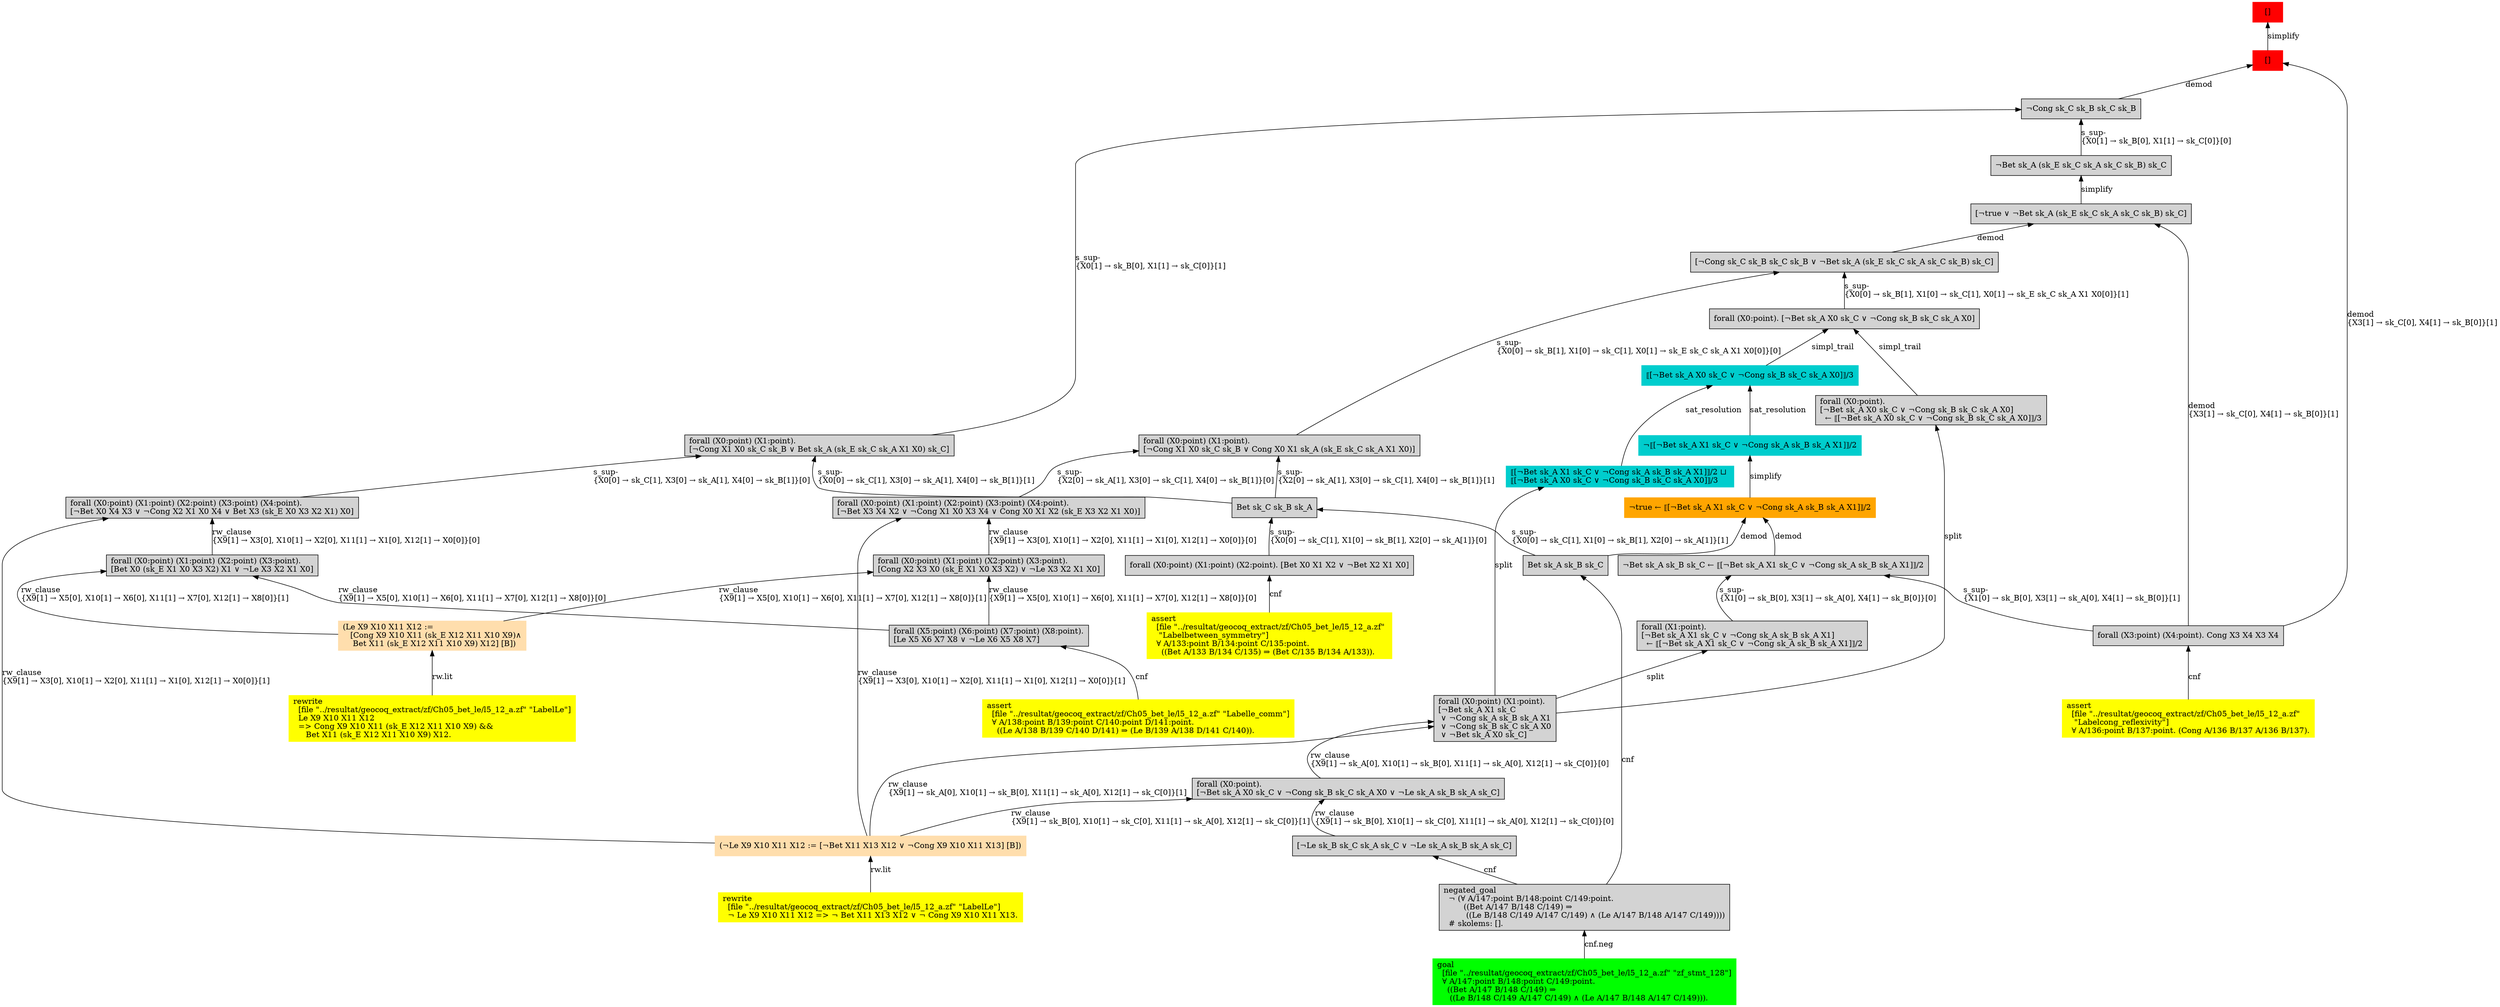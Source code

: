 digraph "unsat_graph" {
  vertex_0 [color=red, label="[]", shape=box, style=filled];
  vertex_0 -> vertex_1 [label="simplify", dir="back"];
  vertex_1 [color=red, label="[]", shape=box, style=filled];
  vertex_1 -> vertex_2 [label="demod\l\{X3[1] → sk_C[0], X4[1] → sk_B[0]\}[1]\l", dir="back"];
  vertex_2 [shape=box, label="forall (X3:point) (X4:point). Cong X3 X4 X3 X4\l", style=filled];
  vertex_2 -> vertex_3 [label="cnf", dir="back"];
  vertex_3 [color=yellow, shape=box, label="assert\l  [file \"../resultat/geocoq_extract/zf/Ch05_bet_le/l5_12_a.zf\" \l   \"Labelcong_reflexivity\"]\l  ∀ A/136:point B/137:point. (Cong A/136 B/137 A/136 B/137).\l", style=filled];
  vertex_1 -> vertex_4 [label="demod", dir="back"];
  vertex_4 [shape=box, label="¬Cong sk_C sk_B sk_C sk_B\l", style=filled];
  vertex_4 -> vertex_5 [label="s_sup-\l\{X0[1] → sk_B[0], X1[1] → sk_C[0]\}[0]\l", dir="back"];
  vertex_5 [shape=box, label="¬Bet sk_A (sk_E sk_C sk_A sk_C sk_B) sk_C\l", style=filled];
  vertex_5 -> vertex_6 [label="simplify", dir="back"];
  vertex_6 [shape=box, label="[¬true ∨ ¬Bet sk_A (sk_E sk_C sk_A sk_C sk_B) sk_C]\l", style=filled];
  vertex_6 -> vertex_2 [label="demod\l\{X3[1] → sk_C[0], X4[1] → sk_B[0]\}[1]\l", dir="back"];
  vertex_6 -> vertex_7 [label="demod", dir="back"];
  vertex_7 [shape=box, label="[¬Cong sk_C sk_B sk_C sk_B ∨ ¬Bet sk_A (sk_E sk_C sk_A sk_C sk_B) sk_C]\l", style=filled];
  vertex_7 -> vertex_8 [label="s_sup-\l\{X0[0] → sk_B[1], X1[0] → sk_C[1], X0[1] → sk_E sk_C sk_A X1 X0[0]\}[1]\l", dir="back"];
  vertex_8 [shape=box, label="forall (X0:point). [¬Bet sk_A X0 sk_C ∨ ¬Cong sk_B sk_C sk_A X0]\l", style=filled];
  vertex_8 -> vertex_9 [label="simpl_trail", dir="back"];
  vertex_9 [color=cyan3, shape=box, label="⟦[¬Bet sk_A X0 sk_C ∨ ¬Cong sk_B sk_C sk_A X0]⟧/3\l", style=filled];
  vertex_9 -> vertex_10 [label="sat_resolution", dir="back"];
  vertex_10 [color=cyan3, shape=box, label="¬⟦[¬Bet sk_A X1 sk_C ∨ ¬Cong sk_A sk_B sk_A X1]⟧/2\l", style=filled];
  vertex_10 -> vertex_11 [label="simplify", dir="back"];
  vertex_11 [color=orange, shape=box, label="¬true ← ⟦[¬Bet sk_A X1 sk_C ∨ ¬Cong sk_A sk_B sk_A X1]⟧/2\l", style=filled];
  vertex_11 -> vertex_12 [label="demod", dir="back"];
  vertex_12 [shape=box, label="Bet sk_A sk_B sk_C\l", style=filled];
  vertex_12 -> vertex_13 [label="cnf", dir="back"];
  vertex_13 [shape=box, label="negated_goal\l  ¬ (∀ A/147:point B/148:point C/149:point.\l        ((Bet A/147 B/148 C/149) ⇒\l         ((Le B/148 C/149 A/147 C/149) ∧ (Le A/147 B/148 A/147 C/149))))\l  # skolems: [].\l", style=filled];
  vertex_13 -> vertex_14 [label="cnf.neg", dir="back"];
  vertex_14 [color=green, shape=box, label="goal\l  [file \"../resultat/geocoq_extract/zf/Ch05_bet_le/l5_12_a.zf\" \"zf_stmt_128\"]\l  ∀ A/147:point B/148:point C/149:point.\l    ((Bet A/147 B/148 C/149) ⇒\l     ((Le B/148 C/149 A/147 C/149) ∧ (Le A/147 B/148 A/147 C/149))).\l", style=filled];
  vertex_11 -> vertex_15 [label="demod", dir="back"];
  vertex_15 [shape=box, label="¬Bet sk_A sk_B sk_C ← ⟦[¬Bet sk_A X1 sk_C ∨ ¬Cong sk_A sk_B sk_A X1]⟧/2\l", style=filled];
  vertex_15 -> vertex_16 [label="s_sup-\l\{X1[0] → sk_B[0], X3[1] → sk_A[0], X4[1] → sk_B[0]\}[0]\l", dir="back"];
  vertex_16 [shape=box, label="forall (X1:point).\l[¬Bet sk_A X1 sk_C ∨ ¬Cong sk_A sk_B sk_A X1]\l  ← ⟦[¬Bet sk_A X1 sk_C ∨ ¬Cong sk_A sk_B sk_A X1]⟧/2\l", style=filled];
  vertex_16 -> vertex_17 [label="split", dir="back"];
  vertex_17 [shape=box, label="forall (X0:point) (X1:point).\l[¬Bet sk_A X1 sk_C\l ∨ ¬Cong sk_A sk_B sk_A X1\l ∨ ¬Cong sk_B sk_C sk_A X0\l ∨ ¬Bet sk_A X0 sk_C]\l", style=filled];
  vertex_17 -> vertex_18 [label="rw_clause\l\{X9[1] → sk_A[0], X10[1] → sk_B[0], X11[1] → sk_A[0], X12[1] → sk_C[0]\}[1]\l", dir="back"];
  vertex_18 [color=navajowhite, shape=box, label="(¬Le X9 X10 X11 X12 := [¬Bet X11 X13 X12 ∨ ¬Cong X9 X10 X11 X13] [B])\l", style=filled];
  vertex_18 -> vertex_19 [label="rw.lit", dir="back"];
  vertex_19 [color=yellow, shape=box, label="rewrite\l  [file \"../resultat/geocoq_extract/zf/Ch05_bet_le/l5_12_a.zf\" \"LabelLe\"]\l  ¬ Le X9 X10 X11 X12 =\> ¬ Bet X11 X13 X12 ∨ ¬ Cong X9 X10 X11 X13.\l", style=filled];
  vertex_17 -> vertex_20 [label="rw_clause\l\{X9[1] → sk_A[0], X10[1] → sk_B[0], X11[1] → sk_A[0], X12[1] → sk_C[0]\}[0]\l", dir="back"];
  vertex_20 [shape=box, label="forall (X0:point).\l[¬Bet sk_A X0 sk_C ∨ ¬Cong sk_B sk_C sk_A X0 ∨ ¬Le sk_A sk_B sk_A sk_C]\l", style=filled];
  vertex_20 -> vertex_18 [label="rw_clause\l\{X9[1] → sk_B[0], X10[1] → sk_C[0], X11[1] → sk_A[0], X12[1] → sk_C[0]\}[1]\l", dir="back"];
  vertex_20 -> vertex_21 [label="rw_clause\l\{X9[1] → sk_B[0], X10[1] → sk_C[0], X11[1] → sk_A[0], X12[1] → sk_C[0]\}[0]\l", dir="back"];
  vertex_21 [shape=box, label="[¬Le sk_B sk_C sk_A sk_C ∨ ¬Le sk_A sk_B sk_A sk_C]\l", style=filled];
  vertex_21 -> vertex_13 [label="cnf", dir="back"];
  vertex_15 -> vertex_2 [label="s_sup-\l\{X1[0] → sk_B[0], X3[1] → sk_A[0], X4[1] → sk_B[0]\}[1]\l", dir="back"];
  vertex_9 -> vertex_22 [label="sat_resolution", dir="back"];
  vertex_22 [color=cyan3, shape=box, label="⟦[¬Bet sk_A X1 sk_C ∨ ¬Cong sk_A sk_B sk_A X1]⟧/2 ⊔ \l⟦[¬Bet sk_A X0 sk_C ∨ ¬Cong sk_B sk_C sk_A X0]⟧/3\l", style=filled];
  vertex_22 -> vertex_17 [label="split", dir="back"];
  vertex_8 -> vertex_23 [label="simpl_trail", dir="back"];
  vertex_23 [shape=box, label="forall (X0:point).\l[¬Bet sk_A X0 sk_C ∨ ¬Cong sk_B sk_C sk_A X0]\l  ← ⟦[¬Bet sk_A X0 sk_C ∨ ¬Cong sk_B sk_C sk_A X0]⟧/3\l", style=filled];
  vertex_23 -> vertex_17 [label="split", dir="back"];
  vertex_7 -> vertex_24 [label="s_sup-\l\{X0[0] → sk_B[1], X1[0] → sk_C[1], X0[1] → sk_E sk_C sk_A X1 X0[0]\}[0]\l", dir="back"];
  vertex_24 [shape=box, label="forall (X0:point) (X1:point).\l[¬Cong X1 X0 sk_C sk_B ∨ Cong X0 X1 sk_A (sk_E sk_C sk_A X1 X0)]\l", style=filled];
  vertex_24 -> vertex_25 [label="s_sup-\l\{X2[0] → sk_A[1], X3[0] → sk_C[1], X4[0] → sk_B[1]\}[0]\l", dir="back"];
  vertex_25 [shape=box, label="forall (X0:point) (X1:point) (X2:point) (X3:point) (X4:point).\l[¬Bet X3 X4 X2 ∨ ¬Cong X1 X0 X3 X4 ∨ Cong X0 X1 X2 (sk_E X3 X2 X1 X0)]\l", style=filled];
  vertex_25 -> vertex_18 [label="rw_clause\l\{X9[1] → X3[0], X10[1] → X2[0], X11[1] → X1[0], X12[1] → X0[0]\}[1]\l", dir="back"];
  vertex_25 -> vertex_26 [label="rw_clause\l\{X9[1] → X3[0], X10[1] → X2[0], X11[1] → X1[0], X12[1] → X0[0]\}[0]\l", dir="back"];
  vertex_26 [shape=box, label="forall (X0:point) (X1:point) (X2:point) (X3:point).\l[Cong X2 X3 X0 (sk_E X1 X0 X3 X2) ∨ ¬Le X3 X2 X1 X0]\l", style=filled];
  vertex_26 -> vertex_27 [label="rw_clause\l\{X9[1] → X5[0], X10[1] → X6[0], X11[1] → X7[0], X12[1] → X8[0]\}[1]\l", dir="back"];
  vertex_27 [color=navajowhite, shape=box, label="(Le X9 X10 X11 X12 :=\l   [Cong X9 X10 X11 (sk_E X12 X11 X10 X9)∧\l    Bet X11 (sk_E X12 X11 X10 X9) X12] [B])\l", style=filled];
  vertex_27 -> vertex_28 [label="rw.lit", dir="back"];
  vertex_28 [color=yellow, shape=box, label="rewrite\l  [file \"../resultat/geocoq_extract/zf/Ch05_bet_le/l5_12_a.zf\" \"LabelLe\"]\l  Le X9 X10 X11 X12\l  =\> Cong X9 X10 X11 (sk_E X12 X11 X10 X9) && \l     Bet X11 (sk_E X12 X11 X10 X9) X12.\l", style=filled];
  vertex_26 -> vertex_29 [label="rw_clause\l\{X9[1] → X5[0], X10[1] → X6[0], X11[1] → X7[0], X12[1] → X8[0]\}[0]\l", dir="back"];
  vertex_29 [shape=box, label="forall (X5:point) (X6:point) (X7:point) (X8:point).\l[Le X5 X6 X7 X8 ∨ ¬Le X6 X5 X8 X7]\l", style=filled];
  vertex_29 -> vertex_30 [label="cnf", dir="back"];
  vertex_30 [color=yellow, shape=box, label="assert\l  [file \"../resultat/geocoq_extract/zf/Ch05_bet_le/l5_12_a.zf\" \"Labelle_comm\"]\l  ∀ A/138:point B/139:point C/140:point D/141:point.\l    ((Le A/138 B/139 C/140 D/141) ⇒ (Le B/139 A/138 D/141 C/140)).\l", style=filled];
  vertex_24 -> vertex_31 [label="s_sup-\l\{X2[0] → sk_A[1], X3[0] → sk_C[1], X4[0] → sk_B[1]\}[1]\l", dir="back"];
  vertex_31 [shape=box, label="Bet sk_C sk_B sk_A\l", style=filled];
  vertex_31 -> vertex_32 [label="s_sup-\l\{X0[0] → sk_C[1], X1[0] → sk_B[1], X2[0] → sk_A[1]\}[0]\l", dir="back"];
  vertex_32 [shape=box, label="forall (X0:point) (X1:point) (X2:point). [Bet X0 X1 X2 ∨ ¬Bet X2 X1 X0]\l", style=filled];
  vertex_32 -> vertex_33 [label="cnf", dir="back"];
  vertex_33 [color=yellow, shape=box, label="assert\l  [file \"../resultat/geocoq_extract/zf/Ch05_bet_le/l5_12_a.zf\" \l   \"Labelbetween_symmetry\"]\l  ∀ A/133:point B/134:point C/135:point.\l    ((Bet A/133 B/134 C/135) ⇒ (Bet C/135 B/134 A/133)).\l", style=filled];
  vertex_31 -> vertex_12 [label="s_sup-\l\{X0[0] → sk_C[1], X1[0] → sk_B[1], X2[0] → sk_A[1]\}[1]\l", dir="back"];
  vertex_4 -> vertex_34 [label="s_sup-\l\{X0[1] → sk_B[0], X1[1] → sk_C[0]\}[1]\l", dir="back"];
  vertex_34 [shape=box, label="forall (X0:point) (X1:point).\l[¬Cong X1 X0 sk_C sk_B ∨ Bet sk_A (sk_E sk_C sk_A X1 X0) sk_C]\l", style=filled];
  vertex_34 -> vertex_35 [label="s_sup-\l\{X0[0] → sk_C[1], X3[0] → sk_A[1], X4[0] → sk_B[1]\}[0]\l", dir="back"];
  vertex_35 [shape=box, label="forall (X0:point) (X1:point) (X2:point) (X3:point) (X4:point).\l[¬Bet X0 X4 X3 ∨ ¬Cong X2 X1 X0 X4 ∨ Bet X3 (sk_E X0 X3 X2 X1) X0]\l", style=filled];
  vertex_35 -> vertex_18 [label="rw_clause\l\{X9[1] → X3[0], X10[1] → X2[0], X11[1] → X1[0], X12[1] → X0[0]\}[1]\l", dir="back"];
  vertex_35 -> vertex_36 [label="rw_clause\l\{X9[1] → X3[0], X10[1] → X2[0], X11[1] → X1[0], X12[1] → X0[0]\}[0]\l", dir="back"];
  vertex_36 [shape=box, label="forall (X0:point) (X1:point) (X2:point) (X3:point).\l[Bet X0 (sk_E X1 X0 X3 X2) X1 ∨ ¬Le X3 X2 X1 X0]\l", style=filled];
  vertex_36 -> vertex_27 [label="rw_clause\l\{X9[1] → X5[0], X10[1] → X6[0], X11[1] → X7[0], X12[1] → X8[0]\}[1]\l", dir="back"];
  vertex_36 -> vertex_29 [label="rw_clause\l\{X9[1] → X5[0], X10[1] → X6[0], X11[1] → X7[0], X12[1] → X8[0]\}[0]\l", dir="back"];
  vertex_34 -> vertex_31 [label="s_sup-\l\{X0[0] → sk_C[1], X3[0] → sk_A[1], X4[0] → sk_B[1]\}[1]\l", dir="back"];
  }


